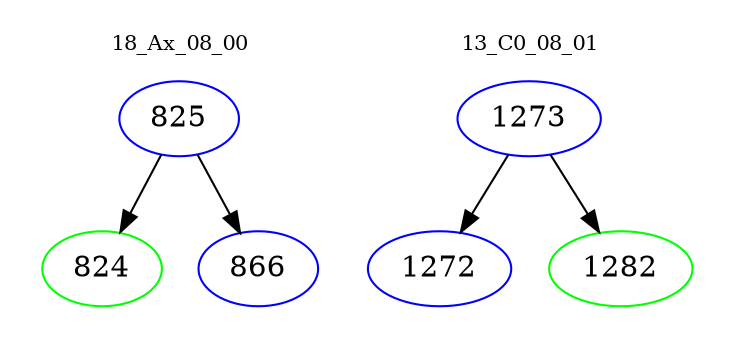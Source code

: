 digraph{
subgraph cluster_0 {
color = white
label = "18_Ax_08_00";
fontsize=10;
T0_825 [label="825", color="blue"]
T0_825 -> T0_824 [color="black"]
T0_824 [label="824", color="green"]
T0_825 -> T0_866 [color="black"]
T0_866 [label="866", color="blue"]
}
subgraph cluster_1 {
color = white
label = "13_C0_08_01";
fontsize=10;
T1_1273 [label="1273", color="blue"]
T1_1273 -> T1_1272 [color="black"]
T1_1272 [label="1272", color="blue"]
T1_1273 -> T1_1282 [color="black"]
T1_1282 [label="1282", color="green"]
}
}
